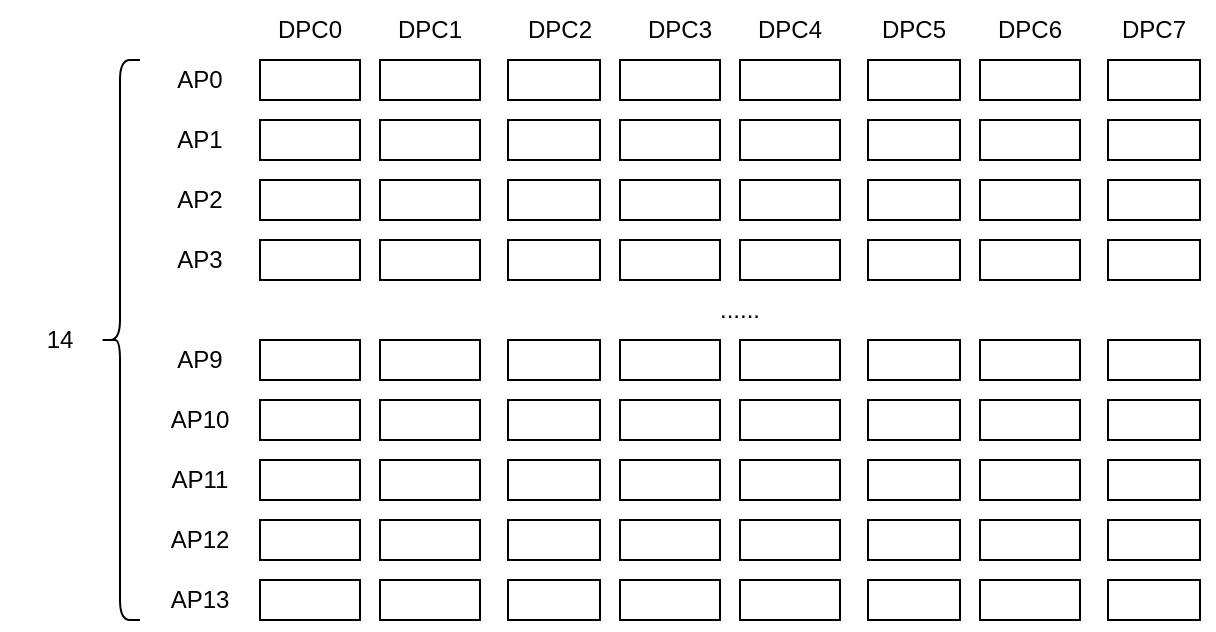 <mxfile version="26.2.14">
  <diagram name="第 1 页" id="wSPP3D39cKeA3IWlcEHi">
    <mxGraphModel dx="980" dy="546" grid="1" gridSize="10" guides="1" tooltips="1" connect="1" arrows="1" fold="1" page="1" pageScale="1" pageWidth="827" pageHeight="1169" math="0" shadow="0">
      <root>
        <mxCell id="0" />
        <mxCell id="1" parent="0" />
        <mxCell id="vSxhCDS73HXSJ798EHO--1" value="" style="rounded=0;whiteSpace=wrap;html=1;" vertex="1" parent="1">
          <mxGeometry x="170" y="220" width="50" height="20" as="geometry" />
        </mxCell>
        <mxCell id="vSxhCDS73HXSJ798EHO--2" value="" style="rounded=0;whiteSpace=wrap;html=1;" vertex="1" parent="1">
          <mxGeometry x="230" y="220" width="50" height="20" as="geometry" />
        </mxCell>
        <mxCell id="vSxhCDS73HXSJ798EHO--3" value="" style="rounded=0;whiteSpace=wrap;html=1;" vertex="1" parent="1">
          <mxGeometry x="294" y="220" width="46" height="20" as="geometry" />
        </mxCell>
        <mxCell id="vSxhCDS73HXSJ798EHO--4" value="" style="rounded=0;whiteSpace=wrap;html=1;" vertex="1" parent="1">
          <mxGeometry x="350" y="220" width="50" height="20" as="geometry" />
        </mxCell>
        <mxCell id="vSxhCDS73HXSJ798EHO--5" value="" style="rounded=0;whiteSpace=wrap;html=1;" vertex="1" parent="1">
          <mxGeometry x="410" y="220" width="50" height="20" as="geometry" />
        </mxCell>
        <mxCell id="vSxhCDS73HXSJ798EHO--6" value="" style="rounded=0;whiteSpace=wrap;html=1;" vertex="1" parent="1">
          <mxGeometry x="474" y="220" width="46" height="20" as="geometry" />
        </mxCell>
        <mxCell id="vSxhCDS73HXSJ798EHO--7" value="" style="rounded=0;whiteSpace=wrap;html=1;" vertex="1" parent="1">
          <mxGeometry x="530" y="220" width="50" height="20" as="geometry" />
        </mxCell>
        <mxCell id="vSxhCDS73HXSJ798EHO--8" value="" style="rounded=0;whiteSpace=wrap;html=1;" vertex="1" parent="1">
          <mxGeometry x="594" y="220" width="46" height="20" as="geometry" />
        </mxCell>
        <mxCell id="vSxhCDS73HXSJ798EHO--9" value="DPC0" style="text;html=1;align=center;verticalAlign=middle;whiteSpace=wrap;rounded=0;" vertex="1" parent="1">
          <mxGeometry x="165" y="190" width="60" height="30" as="geometry" />
        </mxCell>
        <mxCell id="vSxhCDS73HXSJ798EHO--10" value="DPC7" style="text;html=1;align=center;verticalAlign=middle;whiteSpace=wrap;rounded=0;" vertex="1" parent="1">
          <mxGeometry x="587" y="190" width="60" height="30" as="geometry" />
        </mxCell>
        <mxCell id="vSxhCDS73HXSJ798EHO--11" value="DPC1" style="text;html=1;align=center;verticalAlign=middle;whiteSpace=wrap;rounded=0;" vertex="1" parent="1">
          <mxGeometry x="225" y="190" width="60" height="30" as="geometry" />
        </mxCell>
        <mxCell id="vSxhCDS73HXSJ798EHO--12" value="DPC2" style="text;html=1;align=center;verticalAlign=middle;whiteSpace=wrap;rounded=0;" vertex="1" parent="1">
          <mxGeometry x="290" y="190" width="60" height="30" as="geometry" />
        </mxCell>
        <mxCell id="vSxhCDS73HXSJ798EHO--13" value="DPC3" style="text;html=1;align=center;verticalAlign=middle;whiteSpace=wrap;rounded=0;" vertex="1" parent="1">
          <mxGeometry x="350" y="190" width="60" height="30" as="geometry" />
        </mxCell>
        <mxCell id="vSxhCDS73HXSJ798EHO--14" value="DPC4" style="text;html=1;align=center;verticalAlign=middle;whiteSpace=wrap;rounded=0;" vertex="1" parent="1">
          <mxGeometry x="405" y="190" width="60" height="30" as="geometry" />
        </mxCell>
        <mxCell id="vSxhCDS73HXSJ798EHO--15" value="DPC5" style="text;html=1;align=center;verticalAlign=middle;whiteSpace=wrap;rounded=0;" vertex="1" parent="1">
          <mxGeometry x="467" y="190" width="60" height="30" as="geometry" />
        </mxCell>
        <mxCell id="vSxhCDS73HXSJ798EHO--16" value="DPC6" style="text;html=1;align=center;verticalAlign=middle;whiteSpace=wrap;rounded=0;" vertex="1" parent="1">
          <mxGeometry x="525" y="190" width="60" height="30" as="geometry" />
        </mxCell>
        <mxCell id="vSxhCDS73HXSJ798EHO--17" value="" style="rounded=0;whiteSpace=wrap;html=1;" vertex="1" parent="1">
          <mxGeometry x="170" y="250" width="50" height="20" as="geometry" />
        </mxCell>
        <mxCell id="vSxhCDS73HXSJ798EHO--18" value="" style="rounded=0;whiteSpace=wrap;html=1;" vertex="1" parent="1">
          <mxGeometry x="230" y="250" width="50" height="20" as="geometry" />
        </mxCell>
        <mxCell id="vSxhCDS73HXSJ798EHO--19" value="" style="rounded=0;whiteSpace=wrap;html=1;" vertex="1" parent="1">
          <mxGeometry x="294" y="250" width="46" height="20" as="geometry" />
        </mxCell>
        <mxCell id="vSxhCDS73HXSJ798EHO--20" value="" style="rounded=0;whiteSpace=wrap;html=1;" vertex="1" parent="1">
          <mxGeometry x="350" y="250" width="50" height="20" as="geometry" />
        </mxCell>
        <mxCell id="vSxhCDS73HXSJ798EHO--21" value="" style="rounded=0;whiteSpace=wrap;html=1;" vertex="1" parent="1">
          <mxGeometry x="410" y="250" width="50" height="20" as="geometry" />
        </mxCell>
        <mxCell id="vSxhCDS73HXSJ798EHO--22" value="" style="rounded=0;whiteSpace=wrap;html=1;" vertex="1" parent="1">
          <mxGeometry x="474" y="250" width="46" height="20" as="geometry" />
        </mxCell>
        <mxCell id="vSxhCDS73HXSJ798EHO--23" value="" style="rounded=0;whiteSpace=wrap;html=1;" vertex="1" parent="1">
          <mxGeometry x="530" y="250" width="50" height="20" as="geometry" />
        </mxCell>
        <mxCell id="vSxhCDS73HXSJ798EHO--24" value="" style="rounded=0;whiteSpace=wrap;html=1;" vertex="1" parent="1">
          <mxGeometry x="594" y="250" width="46" height="20" as="geometry" />
        </mxCell>
        <mxCell id="vSxhCDS73HXSJ798EHO--25" value="" style="rounded=0;whiteSpace=wrap;html=1;" vertex="1" parent="1">
          <mxGeometry x="170" y="280" width="50" height="20" as="geometry" />
        </mxCell>
        <mxCell id="vSxhCDS73HXSJ798EHO--26" value="" style="rounded=0;whiteSpace=wrap;html=1;" vertex="1" parent="1">
          <mxGeometry x="230" y="280" width="50" height="20" as="geometry" />
        </mxCell>
        <mxCell id="vSxhCDS73HXSJ798EHO--27" value="" style="rounded=0;whiteSpace=wrap;html=1;" vertex="1" parent="1">
          <mxGeometry x="294" y="280" width="46" height="20" as="geometry" />
        </mxCell>
        <mxCell id="vSxhCDS73HXSJ798EHO--28" value="" style="rounded=0;whiteSpace=wrap;html=1;" vertex="1" parent="1">
          <mxGeometry x="350" y="280" width="50" height="20" as="geometry" />
        </mxCell>
        <mxCell id="vSxhCDS73HXSJ798EHO--29" value="" style="rounded=0;whiteSpace=wrap;html=1;" vertex="1" parent="1">
          <mxGeometry x="410" y="280" width="50" height="20" as="geometry" />
        </mxCell>
        <mxCell id="vSxhCDS73HXSJ798EHO--30" value="" style="rounded=0;whiteSpace=wrap;html=1;" vertex="1" parent="1">
          <mxGeometry x="474" y="280" width="46" height="20" as="geometry" />
        </mxCell>
        <mxCell id="vSxhCDS73HXSJ798EHO--31" value="" style="rounded=0;whiteSpace=wrap;html=1;" vertex="1" parent="1">
          <mxGeometry x="530" y="280" width="50" height="20" as="geometry" />
        </mxCell>
        <mxCell id="vSxhCDS73HXSJ798EHO--32" value="" style="rounded=0;whiteSpace=wrap;html=1;" vertex="1" parent="1">
          <mxGeometry x="594" y="280" width="46" height="20" as="geometry" />
        </mxCell>
        <mxCell id="vSxhCDS73HXSJ798EHO--33" value="" style="rounded=0;whiteSpace=wrap;html=1;" vertex="1" parent="1">
          <mxGeometry x="170" y="310" width="50" height="20" as="geometry" />
        </mxCell>
        <mxCell id="vSxhCDS73HXSJ798EHO--34" value="" style="rounded=0;whiteSpace=wrap;html=1;" vertex="1" parent="1">
          <mxGeometry x="230" y="310" width="50" height="20" as="geometry" />
        </mxCell>
        <mxCell id="vSxhCDS73HXSJ798EHO--35" value="" style="rounded=0;whiteSpace=wrap;html=1;" vertex="1" parent="1">
          <mxGeometry x="294" y="310" width="46" height="20" as="geometry" />
        </mxCell>
        <mxCell id="vSxhCDS73HXSJ798EHO--36" value="" style="rounded=0;whiteSpace=wrap;html=1;" vertex="1" parent="1">
          <mxGeometry x="350" y="310" width="50" height="20" as="geometry" />
        </mxCell>
        <mxCell id="vSxhCDS73HXSJ798EHO--37" value="" style="rounded=0;whiteSpace=wrap;html=1;" vertex="1" parent="1">
          <mxGeometry x="410" y="310" width="50" height="20" as="geometry" />
        </mxCell>
        <mxCell id="vSxhCDS73HXSJ798EHO--38" value="" style="rounded=0;whiteSpace=wrap;html=1;" vertex="1" parent="1">
          <mxGeometry x="474" y="310" width="46" height="20" as="geometry" />
        </mxCell>
        <mxCell id="vSxhCDS73HXSJ798EHO--39" value="" style="rounded=0;whiteSpace=wrap;html=1;" vertex="1" parent="1">
          <mxGeometry x="530" y="310" width="50" height="20" as="geometry" />
        </mxCell>
        <mxCell id="vSxhCDS73HXSJ798EHO--40" value="" style="rounded=0;whiteSpace=wrap;html=1;" vertex="1" parent="1">
          <mxGeometry x="594" y="310" width="46" height="20" as="geometry" />
        </mxCell>
        <mxCell id="vSxhCDS73HXSJ798EHO--41" value="" style="rounded=0;whiteSpace=wrap;html=1;" vertex="1" parent="1">
          <mxGeometry x="170" y="360" width="50" height="20" as="geometry" />
        </mxCell>
        <mxCell id="vSxhCDS73HXSJ798EHO--42" value="" style="rounded=0;whiteSpace=wrap;html=1;" vertex="1" parent="1">
          <mxGeometry x="230" y="360" width="50" height="20" as="geometry" />
        </mxCell>
        <mxCell id="vSxhCDS73HXSJ798EHO--43" value="" style="rounded=0;whiteSpace=wrap;html=1;" vertex="1" parent="1">
          <mxGeometry x="294" y="360" width="46" height="20" as="geometry" />
        </mxCell>
        <mxCell id="vSxhCDS73HXSJ798EHO--44" value="" style="rounded=0;whiteSpace=wrap;html=1;" vertex="1" parent="1">
          <mxGeometry x="350" y="360" width="50" height="20" as="geometry" />
        </mxCell>
        <mxCell id="vSxhCDS73HXSJ798EHO--45" value="" style="rounded=0;whiteSpace=wrap;html=1;" vertex="1" parent="1">
          <mxGeometry x="410" y="360" width="50" height="20" as="geometry" />
        </mxCell>
        <mxCell id="vSxhCDS73HXSJ798EHO--46" value="" style="rounded=0;whiteSpace=wrap;html=1;" vertex="1" parent="1">
          <mxGeometry x="474" y="360" width="46" height="20" as="geometry" />
        </mxCell>
        <mxCell id="vSxhCDS73HXSJ798EHO--47" value="" style="rounded=0;whiteSpace=wrap;html=1;" vertex="1" parent="1">
          <mxGeometry x="530" y="360" width="50" height="20" as="geometry" />
        </mxCell>
        <mxCell id="vSxhCDS73HXSJ798EHO--48" value="" style="rounded=0;whiteSpace=wrap;html=1;" vertex="1" parent="1">
          <mxGeometry x="594" y="360" width="46" height="20" as="geometry" />
        </mxCell>
        <mxCell id="vSxhCDS73HXSJ798EHO--49" value="" style="rounded=0;whiteSpace=wrap;html=1;" vertex="1" parent="1">
          <mxGeometry x="170" y="390" width="50" height="20" as="geometry" />
        </mxCell>
        <mxCell id="vSxhCDS73HXSJ798EHO--50" value="" style="rounded=0;whiteSpace=wrap;html=1;" vertex="1" parent="1">
          <mxGeometry x="230" y="390" width="50" height="20" as="geometry" />
        </mxCell>
        <mxCell id="vSxhCDS73HXSJ798EHO--51" value="" style="rounded=0;whiteSpace=wrap;html=1;" vertex="1" parent="1">
          <mxGeometry x="294" y="390" width="46" height="20" as="geometry" />
        </mxCell>
        <mxCell id="vSxhCDS73HXSJ798EHO--52" value="" style="rounded=0;whiteSpace=wrap;html=1;" vertex="1" parent="1">
          <mxGeometry x="350" y="390" width="50" height="20" as="geometry" />
        </mxCell>
        <mxCell id="vSxhCDS73HXSJ798EHO--53" value="" style="rounded=0;whiteSpace=wrap;html=1;" vertex="1" parent="1">
          <mxGeometry x="410" y="390" width="50" height="20" as="geometry" />
        </mxCell>
        <mxCell id="vSxhCDS73HXSJ798EHO--54" value="" style="rounded=0;whiteSpace=wrap;html=1;" vertex="1" parent="1">
          <mxGeometry x="474" y="390" width="46" height="20" as="geometry" />
        </mxCell>
        <mxCell id="vSxhCDS73HXSJ798EHO--55" value="" style="rounded=0;whiteSpace=wrap;html=1;" vertex="1" parent="1">
          <mxGeometry x="530" y="390" width="50" height="20" as="geometry" />
        </mxCell>
        <mxCell id="vSxhCDS73HXSJ798EHO--56" value="" style="rounded=0;whiteSpace=wrap;html=1;" vertex="1" parent="1">
          <mxGeometry x="594" y="390" width="46" height="20" as="geometry" />
        </mxCell>
        <mxCell id="vSxhCDS73HXSJ798EHO--57" value="" style="rounded=0;whiteSpace=wrap;html=1;" vertex="1" parent="1">
          <mxGeometry x="170" y="420" width="50" height="20" as="geometry" />
        </mxCell>
        <mxCell id="vSxhCDS73HXSJ798EHO--58" value="" style="rounded=0;whiteSpace=wrap;html=1;" vertex="1" parent="1">
          <mxGeometry x="230" y="420" width="50" height="20" as="geometry" />
        </mxCell>
        <mxCell id="vSxhCDS73HXSJ798EHO--59" value="" style="rounded=0;whiteSpace=wrap;html=1;" vertex="1" parent="1">
          <mxGeometry x="294" y="420" width="46" height="20" as="geometry" />
        </mxCell>
        <mxCell id="vSxhCDS73HXSJ798EHO--60" value="" style="rounded=0;whiteSpace=wrap;html=1;" vertex="1" parent="1">
          <mxGeometry x="350" y="420" width="50" height="20" as="geometry" />
        </mxCell>
        <mxCell id="vSxhCDS73HXSJ798EHO--61" value="" style="rounded=0;whiteSpace=wrap;html=1;" vertex="1" parent="1">
          <mxGeometry x="410" y="420" width="50" height="20" as="geometry" />
        </mxCell>
        <mxCell id="vSxhCDS73HXSJ798EHO--62" value="" style="rounded=0;whiteSpace=wrap;html=1;" vertex="1" parent="1">
          <mxGeometry x="474" y="420" width="46" height="20" as="geometry" />
        </mxCell>
        <mxCell id="vSxhCDS73HXSJ798EHO--63" value="" style="rounded=0;whiteSpace=wrap;html=1;" vertex="1" parent="1">
          <mxGeometry x="530" y="420" width="50" height="20" as="geometry" />
        </mxCell>
        <mxCell id="vSxhCDS73HXSJ798EHO--64" value="" style="rounded=0;whiteSpace=wrap;html=1;" vertex="1" parent="1">
          <mxGeometry x="594" y="420" width="46" height="20" as="geometry" />
        </mxCell>
        <mxCell id="vSxhCDS73HXSJ798EHO--65" value="" style="rounded=0;whiteSpace=wrap;html=1;" vertex="1" parent="1">
          <mxGeometry x="170" y="450" width="50" height="20" as="geometry" />
        </mxCell>
        <mxCell id="vSxhCDS73HXSJ798EHO--66" value="" style="rounded=0;whiteSpace=wrap;html=1;" vertex="1" parent="1">
          <mxGeometry x="230" y="450" width="50" height="20" as="geometry" />
        </mxCell>
        <mxCell id="vSxhCDS73HXSJ798EHO--67" value="" style="rounded=0;whiteSpace=wrap;html=1;" vertex="1" parent="1">
          <mxGeometry x="294" y="450" width="46" height="20" as="geometry" />
        </mxCell>
        <mxCell id="vSxhCDS73HXSJ798EHO--68" value="" style="rounded=0;whiteSpace=wrap;html=1;" vertex="1" parent="1">
          <mxGeometry x="350" y="450" width="50" height="20" as="geometry" />
        </mxCell>
        <mxCell id="vSxhCDS73HXSJ798EHO--69" value="" style="rounded=0;whiteSpace=wrap;html=1;" vertex="1" parent="1">
          <mxGeometry x="410" y="450" width="50" height="20" as="geometry" />
        </mxCell>
        <mxCell id="vSxhCDS73HXSJ798EHO--70" value="" style="rounded=0;whiteSpace=wrap;html=1;" vertex="1" parent="1">
          <mxGeometry x="474" y="450" width="46" height="20" as="geometry" />
        </mxCell>
        <mxCell id="vSxhCDS73HXSJ798EHO--71" value="" style="rounded=0;whiteSpace=wrap;html=1;" vertex="1" parent="1">
          <mxGeometry x="530" y="450" width="50" height="20" as="geometry" />
        </mxCell>
        <mxCell id="vSxhCDS73HXSJ798EHO--72" value="" style="rounded=0;whiteSpace=wrap;html=1;" vertex="1" parent="1">
          <mxGeometry x="594" y="450" width="46" height="20" as="geometry" />
        </mxCell>
        <mxCell id="vSxhCDS73HXSJ798EHO--73" value="" style="rounded=0;whiteSpace=wrap;html=1;" vertex="1" parent="1">
          <mxGeometry x="170" y="480" width="50" height="20" as="geometry" />
        </mxCell>
        <mxCell id="vSxhCDS73HXSJ798EHO--74" value="" style="rounded=0;whiteSpace=wrap;html=1;" vertex="1" parent="1">
          <mxGeometry x="230" y="480" width="50" height="20" as="geometry" />
        </mxCell>
        <mxCell id="vSxhCDS73HXSJ798EHO--75" value="" style="rounded=0;whiteSpace=wrap;html=1;" vertex="1" parent="1">
          <mxGeometry x="294" y="480" width="46" height="20" as="geometry" />
        </mxCell>
        <mxCell id="vSxhCDS73HXSJ798EHO--76" value="" style="rounded=0;whiteSpace=wrap;html=1;" vertex="1" parent="1">
          <mxGeometry x="350" y="480" width="50" height="20" as="geometry" />
        </mxCell>
        <mxCell id="vSxhCDS73HXSJ798EHO--77" value="" style="rounded=0;whiteSpace=wrap;html=1;" vertex="1" parent="1">
          <mxGeometry x="410" y="480" width="50" height="20" as="geometry" />
        </mxCell>
        <mxCell id="vSxhCDS73HXSJ798EHO--78" value="" style="rounded=0;whiteSpace=wrap;html=1;" vertex="1" parent="1">
          <mxGeometry x="474" y="480" width="46" height="20" as="geometry" />
        </mxCell>
        <mxCell id="vSxhCDS73HXSJ798EHO--79" value="" style="rounded=0;whiteSpace=wrap;html=1;" vertex="1" parent="1">
          <mxGeometry x="530" y="480" width="50" height="20" as="geometry" />
        </mxCell>
        <mxCell id="vSxhCDS73HXSJ798EHO--80" value="" style="rounded=0;whiteSpace=wrap;html=1;" vertex="1" parent="1">
          <mxGeometry x="594" y="480" width="46" height="20" as="geometry" />
        </mxCell>
        <mxCell id="vSxhCDS73HXSJ798EHO--81" value="......" style="text;html=1;align=center;verticalAlign=middle;whiteSpace=wrap;rounded=0;" vertex="1" parent="1">
          <mxGeometry x="380" y="330" width="60" height="30" as="geometry" />
        </mxCell>
        <mxCell id="vSxhCDS73HXSJ798EHO--82" value="" style="shape=curlyBracket;whiteSpace=wrap;html=1;rounded=1;labelPosition=left;verticalLabelPosition=middle;align=right;verticalAlign=middle;" vertex="1" parent="1">
          <mxGeometry x="90" y="220" width="20" height="280" as="geometry" />
        </mxCell>
        <mxCell id="vSxhCDS73HXSJ798EHO--85" value="14" style="text;html=1;align=center;verticalAlign=middle;whiteSpace=wrap;rounded=0;" vertex="1" parent="1">
          <mxGeometry x="40" y="345" width="60" height="30" as="geometry" />
        </mxCell>
        <mxCell id="vSxhCDS73HXSJ798EHO--86" value="AP0" style="text;html=1;align=center;verticalAlign=middle;whiteSpace=wrap;rounded=0;" vertex="1" parent="1">
          <mxGeometry x="110" y="215" width="60" height="30" as="geometry" />
        </mxCell>
        <mxCell id="vSxhCDS73HXSJ798EHO--87" value="AP1" style="text;html=1;align=center;verticalAlign=middle;whiteSpace=wrap;rounded=0;" vertex="1" parent="1">
          <mxGeometry x="110" y="245" width="60" height="30" as="geometry" />
        </mxCell>
        <mxCell id="vSxhCDS73HXSJ798EHO--88" value="AP2" style="text;html=1;align=center;verticalAlign=middle;whiteSpace=wrap;rounded=0;" vertex="1" parent="1">
          <mxGeometry x="110" y="275" width="60" height="30" as="geometry" />
        </mxCell>
        <mxCell id="vSxhCDS73HXSJ798EHO--89" value="AP3" style="text;html=1;align=center;verticalAlign=middle;whiteSpace=wrap;rounded=0;" vertex="1" parent="1">
          <mxGeometry x="110" y="305" width="60" height="30" as="geometry" />
        </mxCell>
        <mxCell id="vSxhCDS73HXSJ798EHO--91" value="AP13" style="text;html=1;align=center;verticalAlign=middle;whiteSpace=wrap;rounded=0;" vertex="1" parent="1">
          <mxGeometry x="110" y="475" width="60" height="30" as="geometry" />
        </mxCell>
        <mxCell id="vSxhCDS73HXSJ798EHO--92" value="AP12" style="text;html=1;align=center;verticalAlign=middle;whiteSpace=wrap;rounded=0;" vertex="1" parent="1">
          <mxGeometry x="110" y="445" width="60" height="30" as="geometry" />
        </mxCell>
        <mxCell id="vSxhCDS73HXSJ798EHO--93" value="AP11" style="text;html=1;align=center;verticalAlign=middle;whiteSpace=wrap;rounded=0;" vertex="1" parent="1">
          <mxGeometry x="110" y="415" width="60" height="30" as="geometry" />
        </mxCell>
        <mxCell id="vSxhCDS73HXSJ798EHO--94" value="AP10" style="text;html=1;align=center;verticalAlign=middle;whiteSpace=wrap;rounded=0;" vertex="1" parent="1">
          <mxGeometry x="110" y="385" width="60" height="30" as="geometry" />
        </mxCell>
        <mxCell id="vSxhCDS73HXSJ798EHO--95" value="AP9" style="text;html=1;align=center;verticalAlign=middle;whiteSpace=wrap;rounded=0;" vertex="1" parent="1">
          <mxGeometry x="110" y="355" width="60" height="30" as="geometry" />
        </mxCell>
      </root>
    </mxGraphModel>
  </diagram>
</mxfile>
